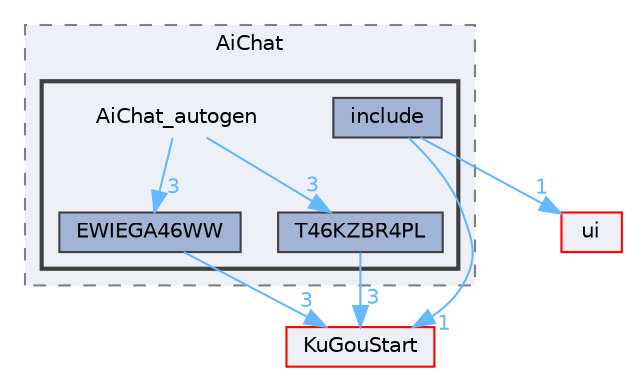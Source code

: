 digraph "AiChat_autogen"
{
 // LATEX_PDF_SIZE
  bgcolor="transparent";
  edge [fontname=Helvetica,fontsize=10,labelfontname=Helvetica,labelfontsize=10];
  node [fontname=Helvetica,fontsize=10,shape=box,height=0.2,width=0.4];
  compound=true
  subgraph clusterdir_5b365e4d762013b3e62f90fa11855a9b {
    graph [ bgcolor="#edf0f7", pencolor="grey50", label="AiChat", fontname=Helvetica,fontsize=10 style="filled,dashed", URL="dir_5b365e4d762013b3e62f90fa11855a9b.html",tooltip=""]
  subgraph clusterdir_03602cb5d976ec8b4085cd48542ded75 {
    graph [ bgcolor="#edf0f7", pencolor="grey25", label="", fontname=Helvetica,fontsize=10 style="filled,bold", URL="dir_03602cb5d976ec8b4085cd48542ded75.html",tooltip=""]
    dir_03602cb5d976ec8b4085cd48542ded75 [shape=plaintext, label="AiChat_autogen"];
  dir_768f64c7d9bd43cad8e13119371e242a [label="EWIEGA46WW", fillcolor="#a2b4d6", color="grey25", style="filled", URL="dir_768f64c7d9bd43cad8e13119371e242a.html",tooltip=""];
  dir_86cbdbbdeb96eaeabb8fdcfcec69157d [label="include", fillcolor="#a2b4d6", color="grey25", style="filled", URL="dir_86cbdbbdeb96eaeabb8fdcfcec69157d.html",tooltip=""];
  dir_3c3253920046ead8a42de450391d6d0f [label="T46KZBR4PL", fillcolor="#a2b4d6", color="grey25", style="filled", URL="dir_3c3253920046ead8a42de450391d6d0f.html",tooltip=""];
  }
  }
  dir_e60601b218beddc6af0778ac41ea9cb2 [label="KuGouStart", fillcolor="#edf0f7", color="red", style="filled", URL="dir_e60601b218beddc6af0778ac41ea9cb2.html",tooltip=""];
  dir_1788f8309b1a812dcb800a185471cf6c [label="ui", fillcolor="#edf0f7", color="red", style="filled", URL="dir_1788f8309b1a812dcb800a185471cf6c.html",tooltip=""];
  dir_03602cb5d976ec8b4085cd48542ded75->dir_3c3253920046ead8a42de450391d6d0f [headlabel="3", labeldistance=1.5 headhref="dir_000023_000344.html" href="dir_000023_000344.html" color="steelblue1" fontcolor="steelblue1"];
  dir_03602cb5d976ec8b4085cd48542ded75->dir_768f64c7d9bd43cad8e13119371e242a [headlabel="3", labeldistance=1.5 headhref="dir_000023_000092.html" href="dir_000023_000092.html" color="steelblue1" fontcolor="steelblue1"];
  dir_768f64c7d9bd43cad8e13119371e242a->dir_e60601b218beddc6af0778ac41ea9cb2 [headlabel="3", labeldistance=1.5 headhref="dir_000092_000172.html" href="dir_000092_000172.html" color="steelblue1" fontcolor="steelblue1"];
  dir_86cbdbbdeb96eaeabb8fdcfcec69157d->dir_1788f8309b1a812dcb800a185471cf6c [headlabel="1", labeldistance=1.5 headhref="dir_000136_000351.html" href="dir_000136_000351.html" color="steelblue1" fontcolor="steelblue1"];
  dir_86cbdbbdeb96eaeabb8fdcfcec69157d->dir_e60601b218beddc6af0778ac41ea9cb2 [headlabel="1", labeldistance=1.5 headhref="dir_000136_000172.html" href="dir_000136_000172.html" color="steelblue1" fontcolor="steelblue1"];
  dir_3c3253920046ead8a42de450391d6d0f->dir_e60601b218beddc6af0778ac41ea9cb2 [headlabel="3", labeldistance=1.5 headhref="dir_000344_000172.html" href="dir_000344_000172.html" color="steelblue1" fontcolor="steelblue1"];
}

